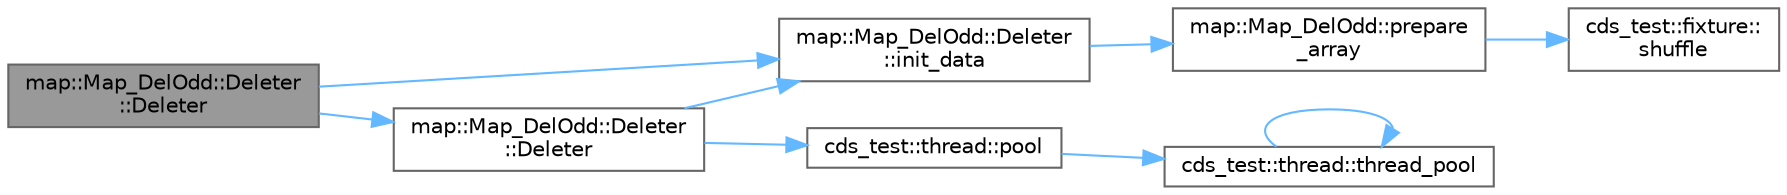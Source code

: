digraph "map::Map_DelOdd::Deleter::Deleter"
{
 // LATEX_PDF_SIZE
  bgcolor="transparent";
  edge [fontname=Helvetica,fontsize=10,labelfontname=Helvetica,labelfontsize=10];
  node [fontname=Helvetica,fontsize=10,shape=box,height=0.2,width=0.4];
  rankdir="LR";
  Node1 [id="Node000001",label="map::Map_DelOdd::Deleter\l::Deleter",height=0.2,width=0.4,color="gray40", fillcolor="grey60", style="filled", fontcolor="black",tooltip=" "];
  Node1 -> Node2 [id="edge9_Node000001_Node000002",color="steelblue1",style="solid",tooltip=" "];
  Node2 [id="Node000002",label="map::Map_DelOdd::Deleter\l::Deleter",height=0.2,width=0.4,color="grey40", fillcolor="white", style="filled",URL="$classmap_1_1_map___del_odd_1_1_deleter.html#a8532bc2065a44dc3bb5f8bdc3dc365d7",tooltip=" "];
  Node2 -> Node3 [id="edge10_Node000002_Node000003",color="steelblue1",style="solid",tooltip=" "];
  Node3 [id="Node000003",label="map::Map_DelOdd::Deleter\l::init_data",height=0.2,width=0.4,color="grey40", fillcolor="white", style="filled",URL="$classmap_1_1_map___del_odd_1_1_deleter.html#a1adce53a70dc381936a38d805d81e361",tooltip=" "];
  Node3 -> Node4 [id="edge11_Node000003_Node000004",color="steelblue1",style="solid",tooltip=" "];
  Node4 [id="Node000004",label="map::Map_DelOdd::prepare\l_array",height=0.2,width=0.4,color="grey40", fillcolor="white", style="filled",URL="$classmap_1_1_map___del_odd.html#af7fc11604de3c468e9af6c1e8c1b9ff6",tooltip=" "];
  Node4 -> Node5 [id="edge12_Node000004_Node000005",color="steelblue1",style="solid",tooltip=" "];
  Node5 [id="Node000005",label="cds_test::fixture::\lshuffle",height=0.2,width=0.4,color="grey40", fillcolor="white", style="filled",URL="$classcds__test_1_1fixture.html#a1a98db99b4d82c222b0cb65587ba4a47",tooltip=" "];
  Node2 -> Node6 [id="edge13_Node000002_Node000006",color="steelblue1",style="solid",tooltip=" "];
  Node6 [id="Node000006",label="cds_test::thread::pool",height=0.2,width=0.4,color="grey40", fillcolor="white", style="filled",URL="$classcds__test_1_1thread.html#aaec869e554d6801b6de091cfada44b71",tooltip=" "];
  Node6 -> Node7 [id="edge14_Node000006_Node000007",color="steelblue1",style="solid",tooltip=" "];
  Node7 [id="Node000007",label="cds_test::thread::thread_pool",height=0.2,width=0.4,color="grey40", fillcolor="white", style="filled",URL="$classcds__test_1_1thread.html#a63d668995109028bdc9cdbb726de4807",tooltip=" "];
  Node7 -> Node7 [id="edge15_Node000007_Node000007",color="steelblue1",style="solid",tooltip=" "];
  Node1 -> Node3 [id="edge16_Node000001_Node000003",color="steelblue1",style="solid",tooltip=" "];
}
